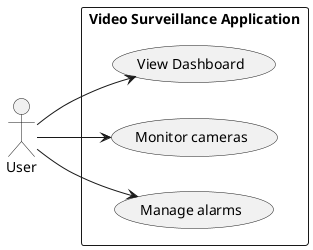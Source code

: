 @startuml
left to right direction
actor "User" as fc
rectangle "Video Surveillance Application" {
  usecase "View Dashboard" as UC1
  usecase "Monitor cameras" as UC2
  usecase "Manage alarms" as UC3
}
fc --> UC1
fc --> UC2
fc --> UC3
@enduml
